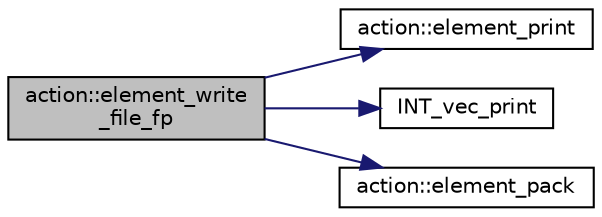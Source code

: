 digraph "action::element_write_file_fp"
{
  edge [fontname="Helvetica",fontsize="10",labelfontname="Helvetica",labelfontsize="10"];
  node [fontname="Helvetica",fontsize="10",shape=record];
  rankdir="LR";
  Node11065 [label="action::element_write\l_file_fp",height=0.2,width=0.4,color="black", fillcolor="grey75", style="filled", fontcolor="black"];
  Node11065 -> Node11066 [color="midnightblue",fontsize="10",style="solid",fontname="Helvetica"];
  Node11066 [label="action::element_print",height=0.2,width=0.4,color="black", fillcolor="white", style="filled",URL="$d2/d86/classaction.html#ae38c3ef3c1125213733d63c6fc3c40cd"];
  Node11065 -> Node11067 [color="midnightblue",fontsize="10",style="solid",fontname="Helvetica"];
  Node11067 [label="INT_vec_print",height=0.2,width=0.4,color="black", fillcolor="white", style="filled",URL="$df/dbf/sajeeb_8_c.html#a79a5901af0b47dd0d694109543c027fe"];
  Node11065 -> Node11068 [color="midnightblue",fontsize="10",style="solid",fontname="Helvetica"];
  Node11068 [label="action::element_pack",height=0.2,width=0.4,color="black", fillcolor="white", style="filled",URL="$d2/d86/classaction.html#a48a10a87c09b4b37c36eac1180884140"];
}

